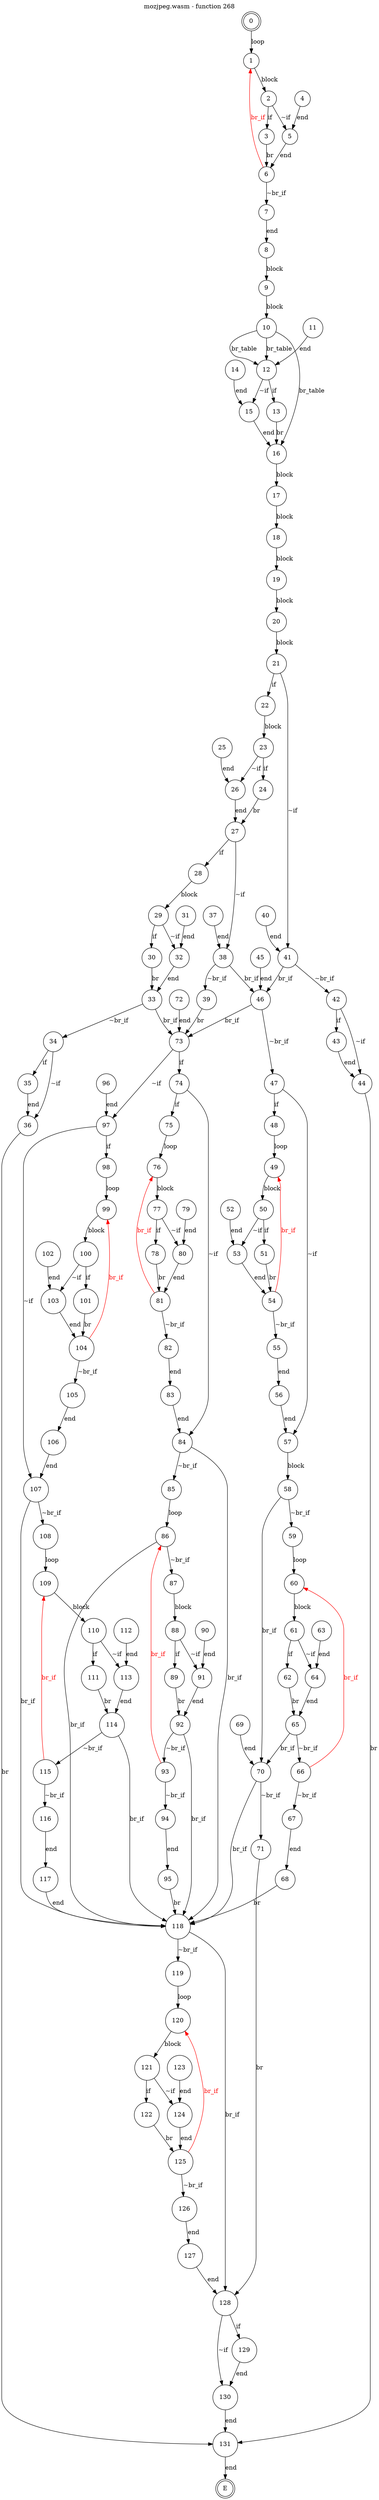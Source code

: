 digraph finite_state_machine {
    label = "mozjpeg.wasm - function 268"
    labelloc =  t
    labelfontsize = 16
    labelfontcolor = black
    labelfontname = "Helvetica"
    node [shape = doublecircle]; 0 E ;
    node [shape = circle];
    0 -> 1[label="loop"];
    1 -> 2[label="block"];
    2 -> 3[label="if"];
    2 -> 5[label="~if"];
    3 -> 6[label="br"];
    4 -> 5[label="end"];
    5 -> 6[label="end"];
    6 -> 7[label="~br_if"];
    6 -> 1[color="red" fontcolor="red" label="br_if"];
    7 -> 8[label="end"];
    8 -> 9[label="block"];
    9 -> 10[label="block"];
    10 -> 12[label="br_table"];
    10 -> 16[label="br_table"];
    10 -> 12[label="br_table"];
    11 -> 12[label="end"];
    12 -> 13[label="if"];
    12 -> 15[label="~if"];
    13 -> 16[label="br"];
    14 -> 15[label="end"];
    15 -> 16[label="end"];
    16 -> 17[label="block"];
    17 -> 18[label="block"];
    18 -> 19[label="block"];
    19 -> 20[label="block"];
    20 -> 21[label="block"];
    21 -> 22[label="if"];
    21 -> 41[label="~if"];
    22 -> 23[label="block"];
    23 -> 24[label="if"];
    23 -> 26[label="~if"];
    24 -> 27[label="br"];
    25 -> 26[label="end"];
    26 -> 27[label="end"];
    27 -> 28[label="if"];
    27 -> 38[label="~if"];
    28 -> 29[label="block"];
    29 -> 30[label="if"];
    29 -> 32[label="~if"];
    30 -> 33[label="br"];
    31 -> 32[label="end"];
    32 -> 33[label="end"];
    33 -> 34[label="~br_if"];
    33 -> 73[label="br_if"];
    34 -> 35[label="if"];
    34 -> 36[label="~if"];
    35 -> 36[label="end"];
    36 -> 131[label="br"];
    37 -> 38[label="end"];
    38 -> 39[label="~br_if"];
    38 -> 46[label="br_if"];
    39 -> 73[label="br"];
    40 -> 41[label="end"];
    41 -> 42[label="~br_if"];
    41 -> 46[label="br_if"];
    42 -> 43[label="if"];
    42 -> 44[label="~if"];
    43 -> 44[label="end"];
    44 -> 131[label="br"];
    45 -> 46[label="end"];
    46 -> 47[label="~br_if"];
    46 -> 73[label="br_if"];
    47 -> 48[label="if"];
    47 -> 57[label="~if"];
    48 -> 49[label="loop"];
    49 -> 50[label="block"];
    50 -> 51[label="if"];
    50 -> 53[label="~if"];
    51 -> 54[label="br"];
    52 -> 53[label="end"];
    53 -> 54[label="end"];
    54 -> 55[label="~br_if"];
    54 -> 49[color="red" fontcolor="red" label="br_if"];
    55 -> 56[label="end"];
    56 -> 57[label="end"];
    57 -> 58[label="block"];
    58 -> 59[label="~br_if"];
    58 -> 70[label="br_if"];
    59 -> 60[label="loop"];
    60 -> 61[label="block"];
    61 -> 62[label="if"];
    61 -> 64[label="~if"];
    62 -> 65[label="br"];
    63 -> 64[label="end"];
    64 -> 65[label="end"];
    65 -> 66[label="~br_if"];
    65 -> 70[label="br_if"];
    66 -> 67[label="~br_if"];
    66 -> 60[color="red" fontcolor="red" label="br_if"];
    67 -> 68[label="end"];
    68 -> 118[label="br"];
    69 -> 70[label="end"];
    70 -> 71[label="~br_if"];
    70 -> 118[label="br_if"];
    71 -> 128[label="br"];
    72 -> 73[label="end"];
    73 -> 74[label="if"];
    73 -> 97[label="~if"];
    74 -> 75[label="if"];
    74 -> 84[label="~if"];
    75 -> 76[label="loop"];
    76 -> 77[label="block"];
    77 -> 78[label="if"];
    77 -> 80[label="~if"];
    78 -> 81[label="br"];
    79 -> 80[label="end"];
    80 -> 81[label="end"];
    81 -> 82[label="~br_if"];
    81 -> 76[color="red" fontcolor="red" label="br_if"];
    82 -> 83[label="end"];
    83 -> 84[label="end"];
    84 -> 85[label="~br_if"];
    84 -> 118[label="br_if"];
    85 -> 86[label="loop"];
    86 -> 87[label="~br_if"];
    86 -> 118[label="br_if"];
    87 -> 88[label="block"];
    88 -> 89[label="if"];
    88 -> 91[label="~if"];
    89 -> 92[label="br"];
    90 -> 91[label="end"];
    91 -> 92[label="end"];
    92 -> 93[label="~br_if"];
    92 -> 118[label="br_if"];
    93 -> 94[label="~br_if"];
    93 -> 86[color="red" fontcolor="red" label="br_if"];
    94 -> 95[label="end"];
    95 -> 118[label="br"];
    96 -> 97[label="end"];
    97 -> 98[label="if"];
    97 -> 107[label="~if"];
    98 -> 99[label="loop"];
    99 -> 100[label="block"];
    100 -> 101[label="if"];
    100 -> 103[label="~if"];
    101 -> 104[label="br"];
    102 -> 103[label="end"];
    103 -> 104[label="end"];
    104 -> 105[label="~br_if"];
    104 -> 99[color="red" fontcolor="red" label="br_if"];
    105 -> 106[label="end"];
    106 -> 107[label="end"];
    107 -> 108[label="~br_if"];
    107 -> 118[label="br_if"];
    108 -> 109[label="loop"];
    109 -> 110[label="block"];
    110 -> 111[label="if"];
    110 -> 113[label="~if"];
    111 -> 114[label="br"];
    112 -> 113[label="end"];
    113 -> 114[label="end"];
    114 -> 115[label="~br_if"];
    114 -> 118[label="br_if"];
    115 -> 116[label="~br_if"];
    115 -> 109[color="red" fontcolor="red" label="br_if"];
    116 -> 117[label="end"];
    117 -> 118[label="end"];
    118 -> 119[label="~br_if"];
    118 -> 128[label="br_if"];
    119 -> 120[label="loop"];
    120 -> 121[label="block"];
    121 -> 122[label="if"];
    121 -> 124[label="~if"];
    122 -> 125[label="br"];
    123 -> 124[label="end"];
    124 -> 125[label="end"];
    125 -> 126[label="~br_if"];
    125 -> 120[color="red" fontcolor="red" label="br_if"];
    126 -> 127[label="end"];
    127 -> 128[label="end"];
    128 -> 129[label="if"];
    128 -> 130[label="~if"];
    129 -> 130[label="end"];
    130 -> 131[label="end"];
    131 -> E[label="end"];
}

